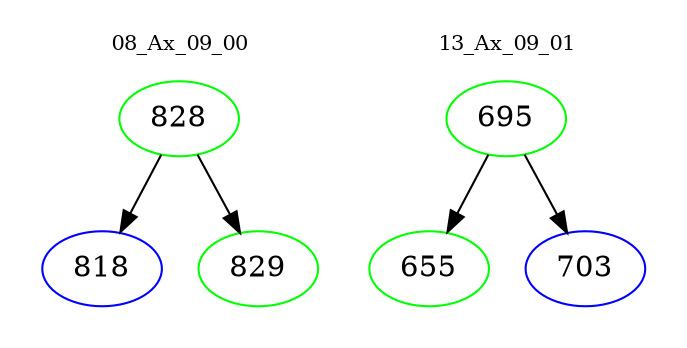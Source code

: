 digraph{
subgraph cluster_0 {
color = white
label = "08_Ax_09_00";
fontsize=10;
T0_828 [label="828", color="green"]
T0_828 -> T0_818 [color="black"]
T0_818 [label="818", color="blue"]
T0_828 -> T0_829 [color="black"]
T0_829 [label="829", color="green"]
}
subgraph cluster_1 {
color = white
label = "13_Ax_09_01";
fontsize=10;
T1_695 [label="695", color="green"]
T1_695 -> T1_655 [color="black"]
T1_655 [label="655", color="green"]
T1_695 -> T1_703 [color="black"]
T1_703 [label="703", color="blue"]
}
}
